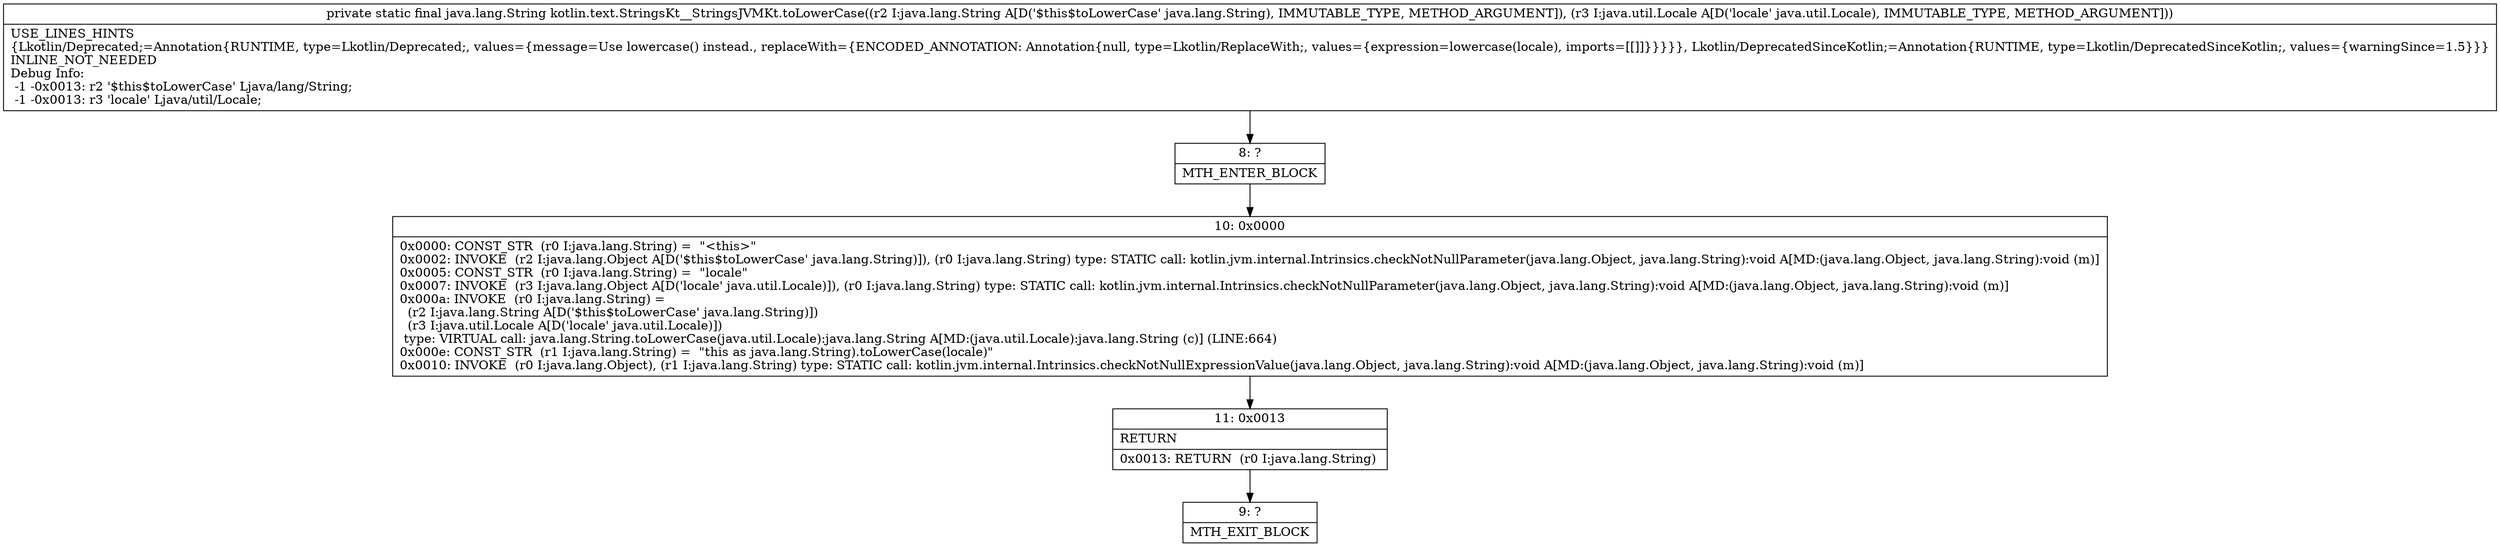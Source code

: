 digraph "CFG forkotlin.text.StringsKt__StringsJVMKt.toLowerCase(Ljava\/lang\/String;Ljava\/util\/Locale;)Ljava\/lang\/String;" {
Node_8 [shape=record,label="{8\:\ ?|MTH_ENTER_BLOCK\l}"];
Node_10 [shape=record,label="{10\:\ 0x0000|0x0000: CONST_STR  (r0 I:java.lang.String) =  \"\<this\>\" \l0x0002: INVOKE  (r2 I:java.lang.Object A[D('$this$toLowerCase' java.lang.String)]), (r0 I:java.lang.String) type: STATIC call: kotlin.jvm.internal.Intrinsics.checkNotNullParameter(java.lang.Object, java.lang.String):void A[MD:(java.lang.Object, java.lang.String):void (m)]\l0x0005: CONST_STR  (r0 I:java.lang.String) =  \"locale\" \l0x0007: INVOKE  (r3 I:java.lang.Object A[D('locale' java.util.Locale)]), (r0 I:java.lang.String) type: STATIC call: kotlin.jvm.internal.Intrinsics.checkNotNullParameter(java.lang.Object, java.lang.String):void A[MD:(java.lang.Object, java.lang.String):void (m)]\l0x000a: INVOKE  (r0 I:java.lang.String) = \l  (r2 I:java.lang.String A[D('$this$toLowerCase' java.lang.String)])\l  (r3 I:java.util.Locale A[D('locale' java.util.Locale)])\l type: VIRTUAL call: java.lang.String.toLowerCase(java.util.Locale):java.lang.String A[MD:(java.util.Locale):java.lang.String (c)] (LINE:664)\l0x000e: CONST_STR  (r1 I:java.lang.String) =  \"this as java.lang.String).toLowerCase(locale)\" \l0x0010: INVOKE  (r0 I:java.lang.Object), (r1 I:java.lang.String) type: STATIC call: kotlin.jvm.internal.Intrinsics.checkNotNullExpressionValue(java.lang.Object, java.lang.String):void A[MD:(java.lang.Object, java.lang.String):void (m)]\l}"];
Node_11 [shape=record,label="{11\:\ 0x0013|RETURN\l|0x0013: RETURN  (r0 I:java.lang.String) \l}"];
Node_9 [shape=record,label="{9\:\ ?|MTH_EXIT_BLOCK\l}"];
MethodNode[shape=record,label="{private static final java.lang.String kotlin.text.StringsKt__StringsJVMKt.toLowerCase((r2 I:java.lang.String A[D('$this$toLowerCase' java.lang.String), IMMUTABLE_TYPE, METHOD_ARGUMENT]), (r3 I:java.util.Locale A[D('locale' java.util.Locale), IMMUTABLE_TYPE, METHOD_ARGUMENT]))  | USE_LINES_HINTS\l\{Lkotlin\/Deprecated;=Annotation\{RUNTIME, type=Lkotlin\/Deprecated;, values=\{message=Use lowercase() instead., replaceWith=\{ENCODED_ANNOTATION: Annotation\{null, type=Lkotlin\/ReplaceWith;, values=\{expression=lowercase(locale), imports=[[]]\}\}\}\}\}, Lkotlin\/DeprecatedSinceKotlin;=Annotation\{RUNTIME, type=Lkotlin\/DeprecatedSinceKotlin;, values=\{warningSince=1.5\}\}\}\lINLINE_NOT_NEEDED\lDebug Info:\l  \-1 \-0x0013: r2 '$this$toLowerCase' Ljava\/lang\/String;\l  \-1 \-0x0013: r3 'locale' Ljava\/util\/Locale;\l}"];
MethodNode -> Node_8;Node_8 -> Node_10;
Node_10 -> Node_11;
Node_11 -> Node_9;
}

